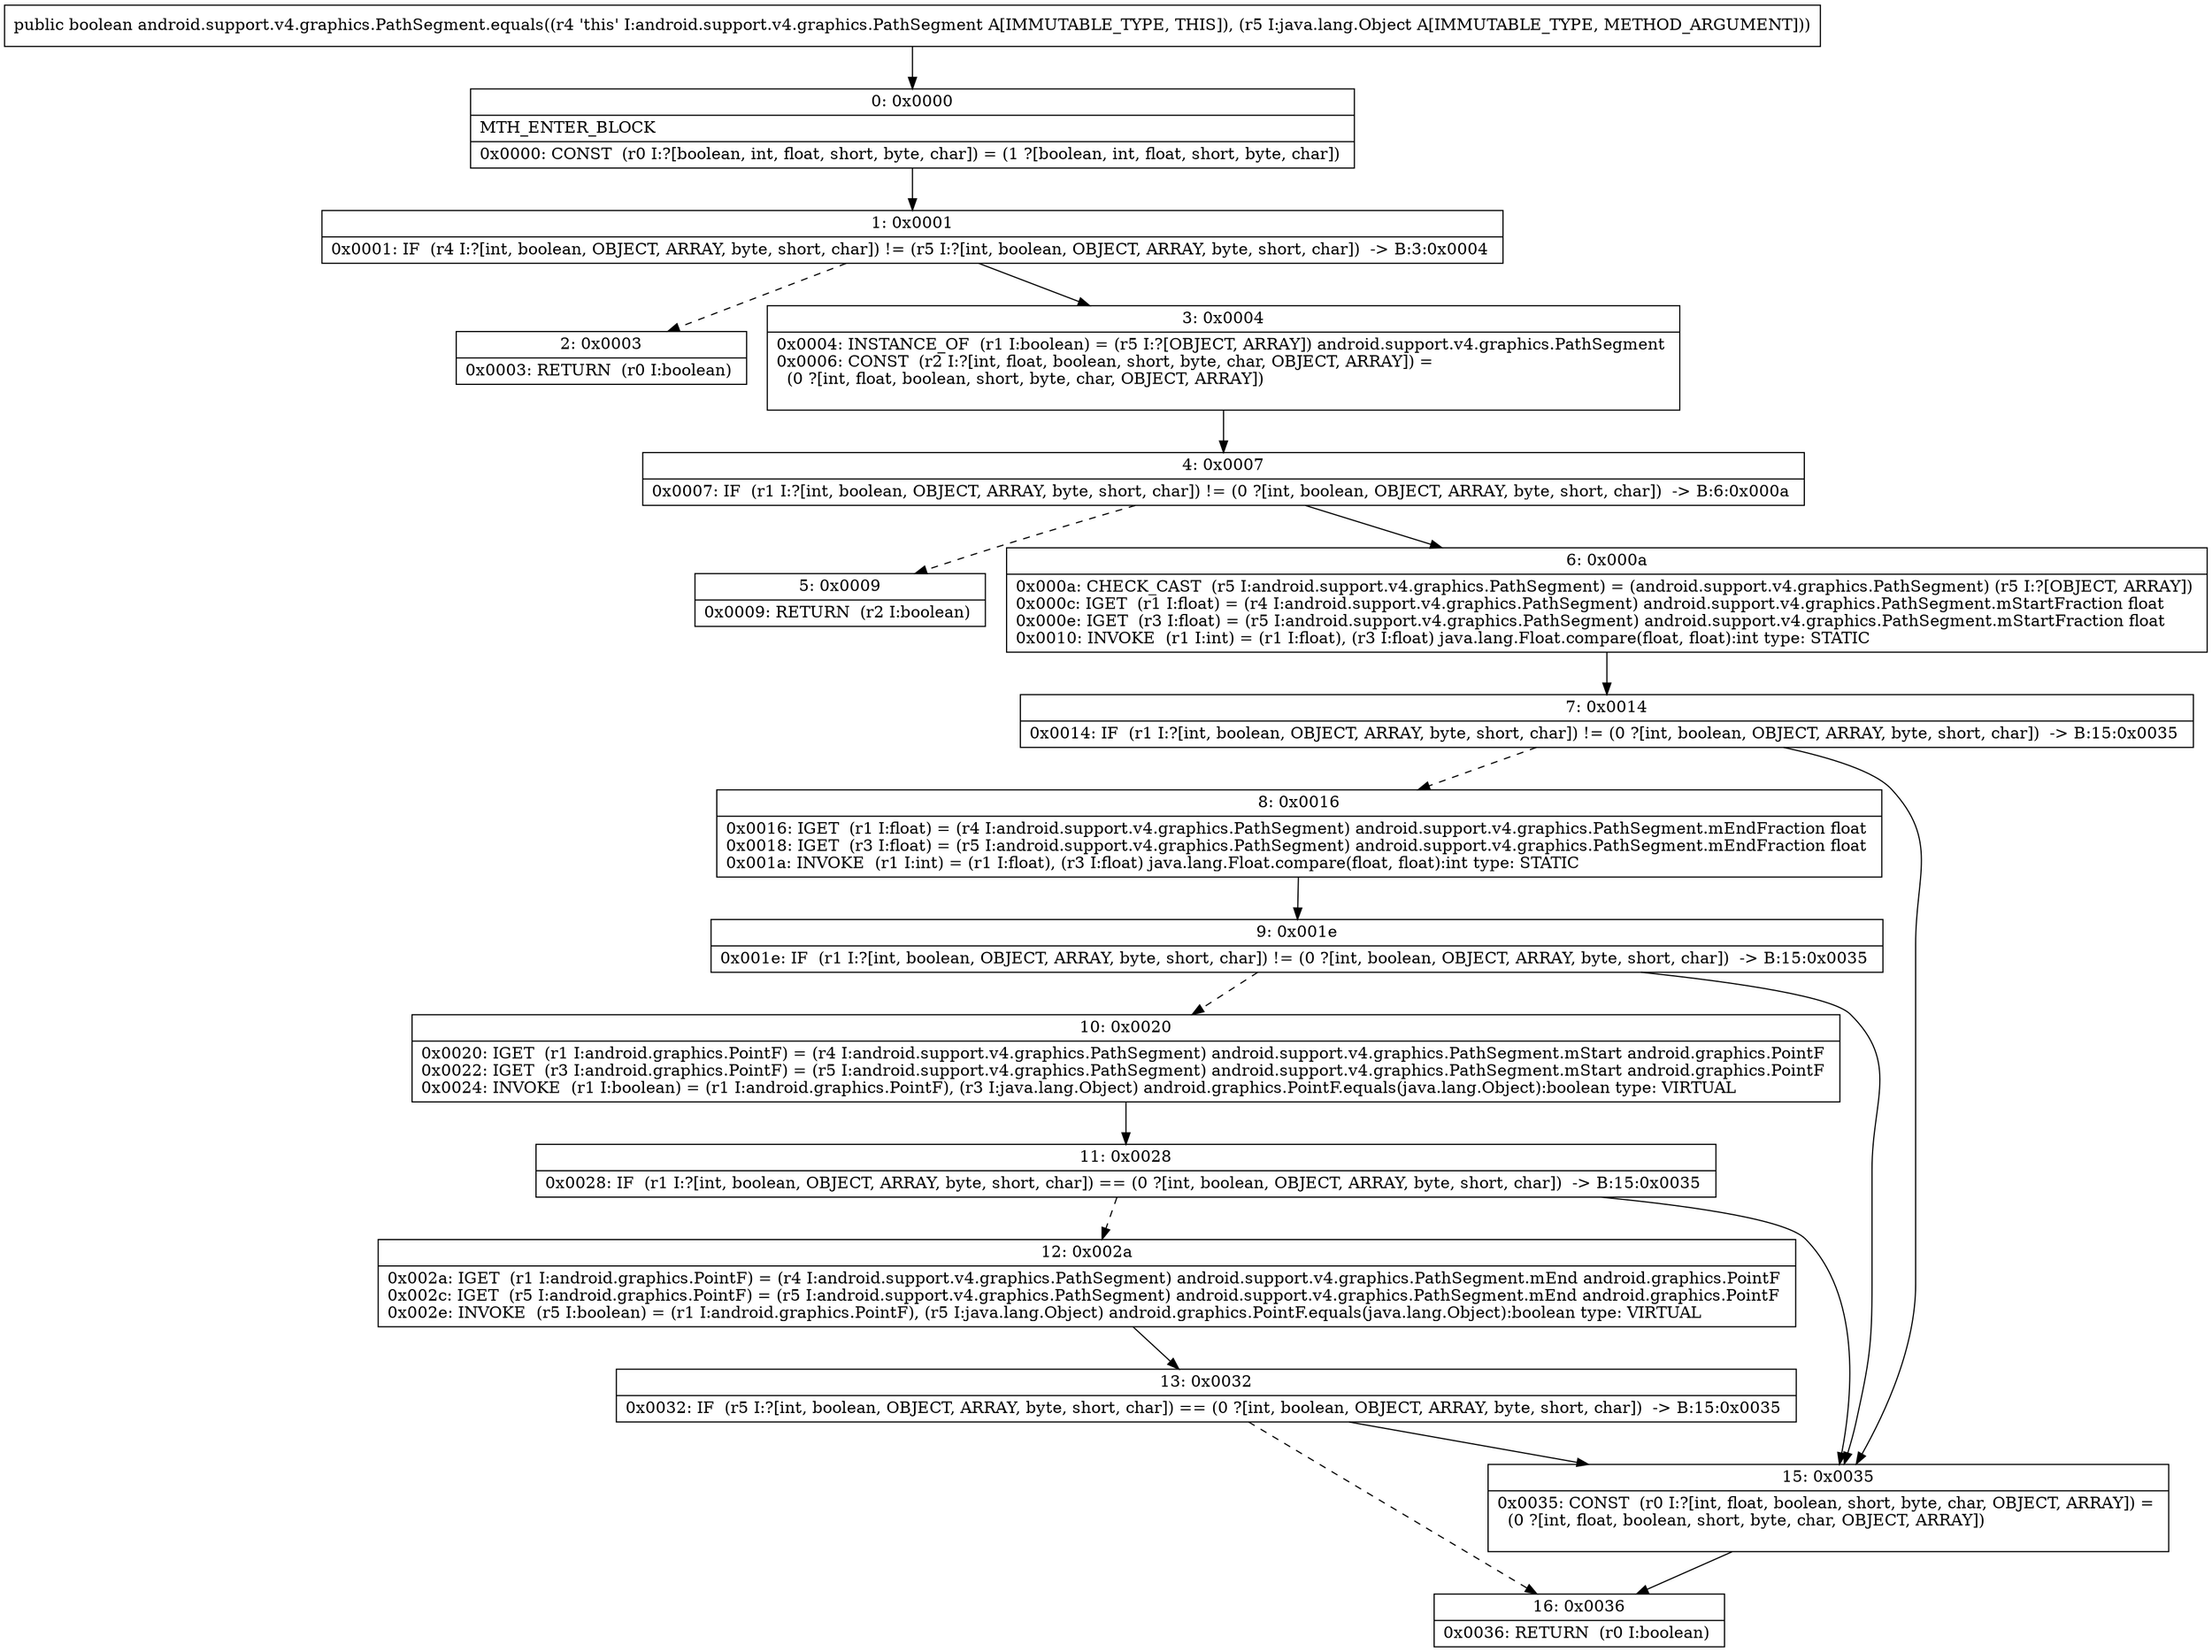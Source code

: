 digraph "CFG forandroid.support.v4.graphics.PathSegment.equals(Ljava\/lang\/Object;)Z" {
Node_0 [shape=record,label="{0\:\ 0x0000|MTH_ENTER_BLOCK\l|0x0000: CONST  (r0 I:?[boolean, int, float, short, byte, char]) = (1 ?[boolean, int, float, short, byte, char]) \l}"];
Node_1 [shape=record,label="{1\:\ 0x0001|0x0001: IF  (r4 I:?[int, boolean, OBJECT, ARRAY, byte, short, char]) != (r5 I:?[int, boolean, OBJECT, ARRAY, byte, short, char])  \-\> B:3:0x0004 \l}"];
Node_2 [shape=record,label="{2\:\ 0x0003|0x0003: RETURN  (r0 I:boolean) \l}"];
Node_3 [shape=record,label="{3\:\ 0x0004|0x0004: INSTANCE_OF  (r1 I:boolean) = (r5 I:?[OBJECT, ARRAY]) android.support.v4.graphics.PathSegment \l0x0006: CONST  (r2 I:?[int, float, boolean, short, byte, char, OBJECT, ARRAY]) = \l  (0 ?[int, float, boolean, short, byte, char, OBJECT, ARRAY])\l \l}"];
Node_4 [shape=record,label="{4\:\ 0x0007|0x0007: IF  (r1 I:?[int, boolean, OBJECT, ARRAY, byte, short, char]) != (0 ?[int, boolean, OBJECT, ARRAY, byte, short, char])  \-\> B:6:0x000a \l}"];
Node_5 [shape=record,label="{5\:\ 0x0009|0x0009: RETURN  (r2 I:boolean) \l}"];
Node_6 [shape=record,label="{6\:\ 0x000a|0x000a: CHECK_CAST  (r5 I:android.support.v4.graphics.PathSegment) = (android.support.v4.graphics.PathSegment) (r5 I:?[OBJECT, ARRAY]) \l0x000c: IGET  (r1 I:float) = (r4 I:android.support.v4.graphics.PathSegment) android.support.v4.graphics.PathSegment.mStartFraction float \l0x000e: IGET  (r3 I:float) = (r5 I:android.support.v4.graphics.PathSegment) android.support.v4.graphics.PathSegment.mStartFraction float \l0x0010: INVOKE  (r1 I:int) = (r1 I:float), (r3 I:float) java.lang.Float.compare(float, float):int type: STATIC \l}"];
Node_7 [shape=record,label="{7\:\ 0x0014|0x0014: IF  (r1 I:?[int, boolean, OBJECT, ARRAY, byte, short, char]) != (0 ?[int, boolean, OBJECT, ARRAY, byte, short, char])  \-\> B:15:0x0035 \l}"];
Node_8 [shape=record,label="{8\:\ 0x0016|0x0016: IGET  (r1 I:float) = (r4 I:android.support.v4.graphics.PathSegment) android.support.v4.graphics.PathSegment.mEndFraction float \l0x0018: IGET  (r3 I:float) = (r5 I:android.support.v4.graphics.PathSegment) android.support.v4.graphics.PathSegment.mEndFraction float \l0x001a: INVOKE  (r1 I:int) = (r1 I:float), (r3 I:float) java.lang.Float.compare(float, float):int type: STATIC \l}"];
Node_9 [shape=record,label="{9\:\ 0x001e|0x001e: IF  (r1 I:?[int, boolean, OBJECT, ARRAY, byte, short, char]) != (0 ?[int, boolean, OBJECT, ARRAY, byte, short, char])  \-\> B:15:0x0035 \l}"];
Node_10 [shape=record,label="{10\:\ 0x0020|0x0020: IGET  (r1 I:android.graphics.PointF) = (r4 I:android.support.v4.graphics.PathSegment) android.support.v4.graphics.PathSegment.mStart android.graphics.PointF \l0x0022: IGET  (r3 I:android.graphics.PointF) = (r5 I:android.support.v4.graphics.PathSegment) android.support.v4.graphics.PathSegment.mStart android.graphics.PointF \l0x0024: INVOKE  (r1 I:boolean) = (r1 I:android.graphics.PointF), (r3 I:java.lang.Object) android.graphics.PointF.equals(java.lang.Object):boolean type: VIRTUAL \l}"];
Node_11 [shape=record,label="{11\:\ 0x0028|0x0028: IF  (r1 I:?[int, boolean, OBJECT, ARRAY, byte, short, char]) == (0 ?[int, boolean, OBJECT, ARRAY, byte, short, char])  \-\> B:15:0x0035 \l}"];
Node_12 [shape=record,label="{12\:\ 0x002a|0x002a: IGET  (r1 I:android.graphics.PointF) = (r4 I:android.support.v4.graphics.PathSegment) android.support.v4.graphics.PathSegment.mEnd android.graphics.PointF \l0x002c: IGET  (r5 I:android.graphics.PointF) = (r5 I:android.support.v4.graphics.PathSegment) android.support.v4.graphics.PathSegment.mEnd android.graphics.PointF \l0x002e: INVOKE  (r5 I:boolean) = (r1 I:android.graphics.PointF), (r5 I:java.lang.Object) android.graphics.PointF.equals(java.lang.Object):boolean type: VIRTUAL \l}"];
Node_13 [shape=record,label="{13\:\ 0x0032|0x0032: IF  (r5 I:?[int, boolean, OBJECT, ARRAY, byte, short, char]) == (0 ?[int, boolean, OBJECT, ARRAY, byte, short, char])  \-\> B:15:0x0035 \l}"];
Node_15 [shape=record,label="{15\:\ 0x0035|0x0035: CONST  (r0 I:?[int, float, boolean, short, byte, char, OBJECT, ARRAY]) = \l  (0 ?[int, float, boolean, short, byte, char, OBJECT, ARRAY])\l \l}"];
Node_16 [shape=record,label="{16\:\ 0x0036|0x0036: RETURN  (r0 I:boolean) \l}"];
MethodNode[shape=record,label="{public boolean android.support.v4.graphics.PathSegment.equals((r4 'this' I:android.support.v4.graphics.PathSegment A[IMMUTABLE_TYPE, THIS]), (r5 I:java.lang.Object A[IMMUTABLE_TYPE, METHOD_ARGUMENT])) }"];
MethodNode -> Node_0;
Node_0 -> Node_1;
Node_1 -> Node_2[style=dashed];
Node_1 -> Node_3;
Node_3 -> Node_4;
Node_4 -> Node_5[style=dashed];
Node_4 -> Node_6;
Node_6 -> Node_7;
Node_7 -> Node_8[style=dashed];
Node_7 -> Node_15;
Node_8 -> Node_9;
Node_9 -> Node_10[style=dashed];
Node_9 -> Node_15;
Node_10 -> Node_11;
Node_11 -> Node_12[style=dashed];
Node_11 -> Node_15;
Node_12 -> Node_13;
Node_13 -> Node_15;
Node_13 -> Node_16[style=dashed];
Node_15 -> Node_16;
}

